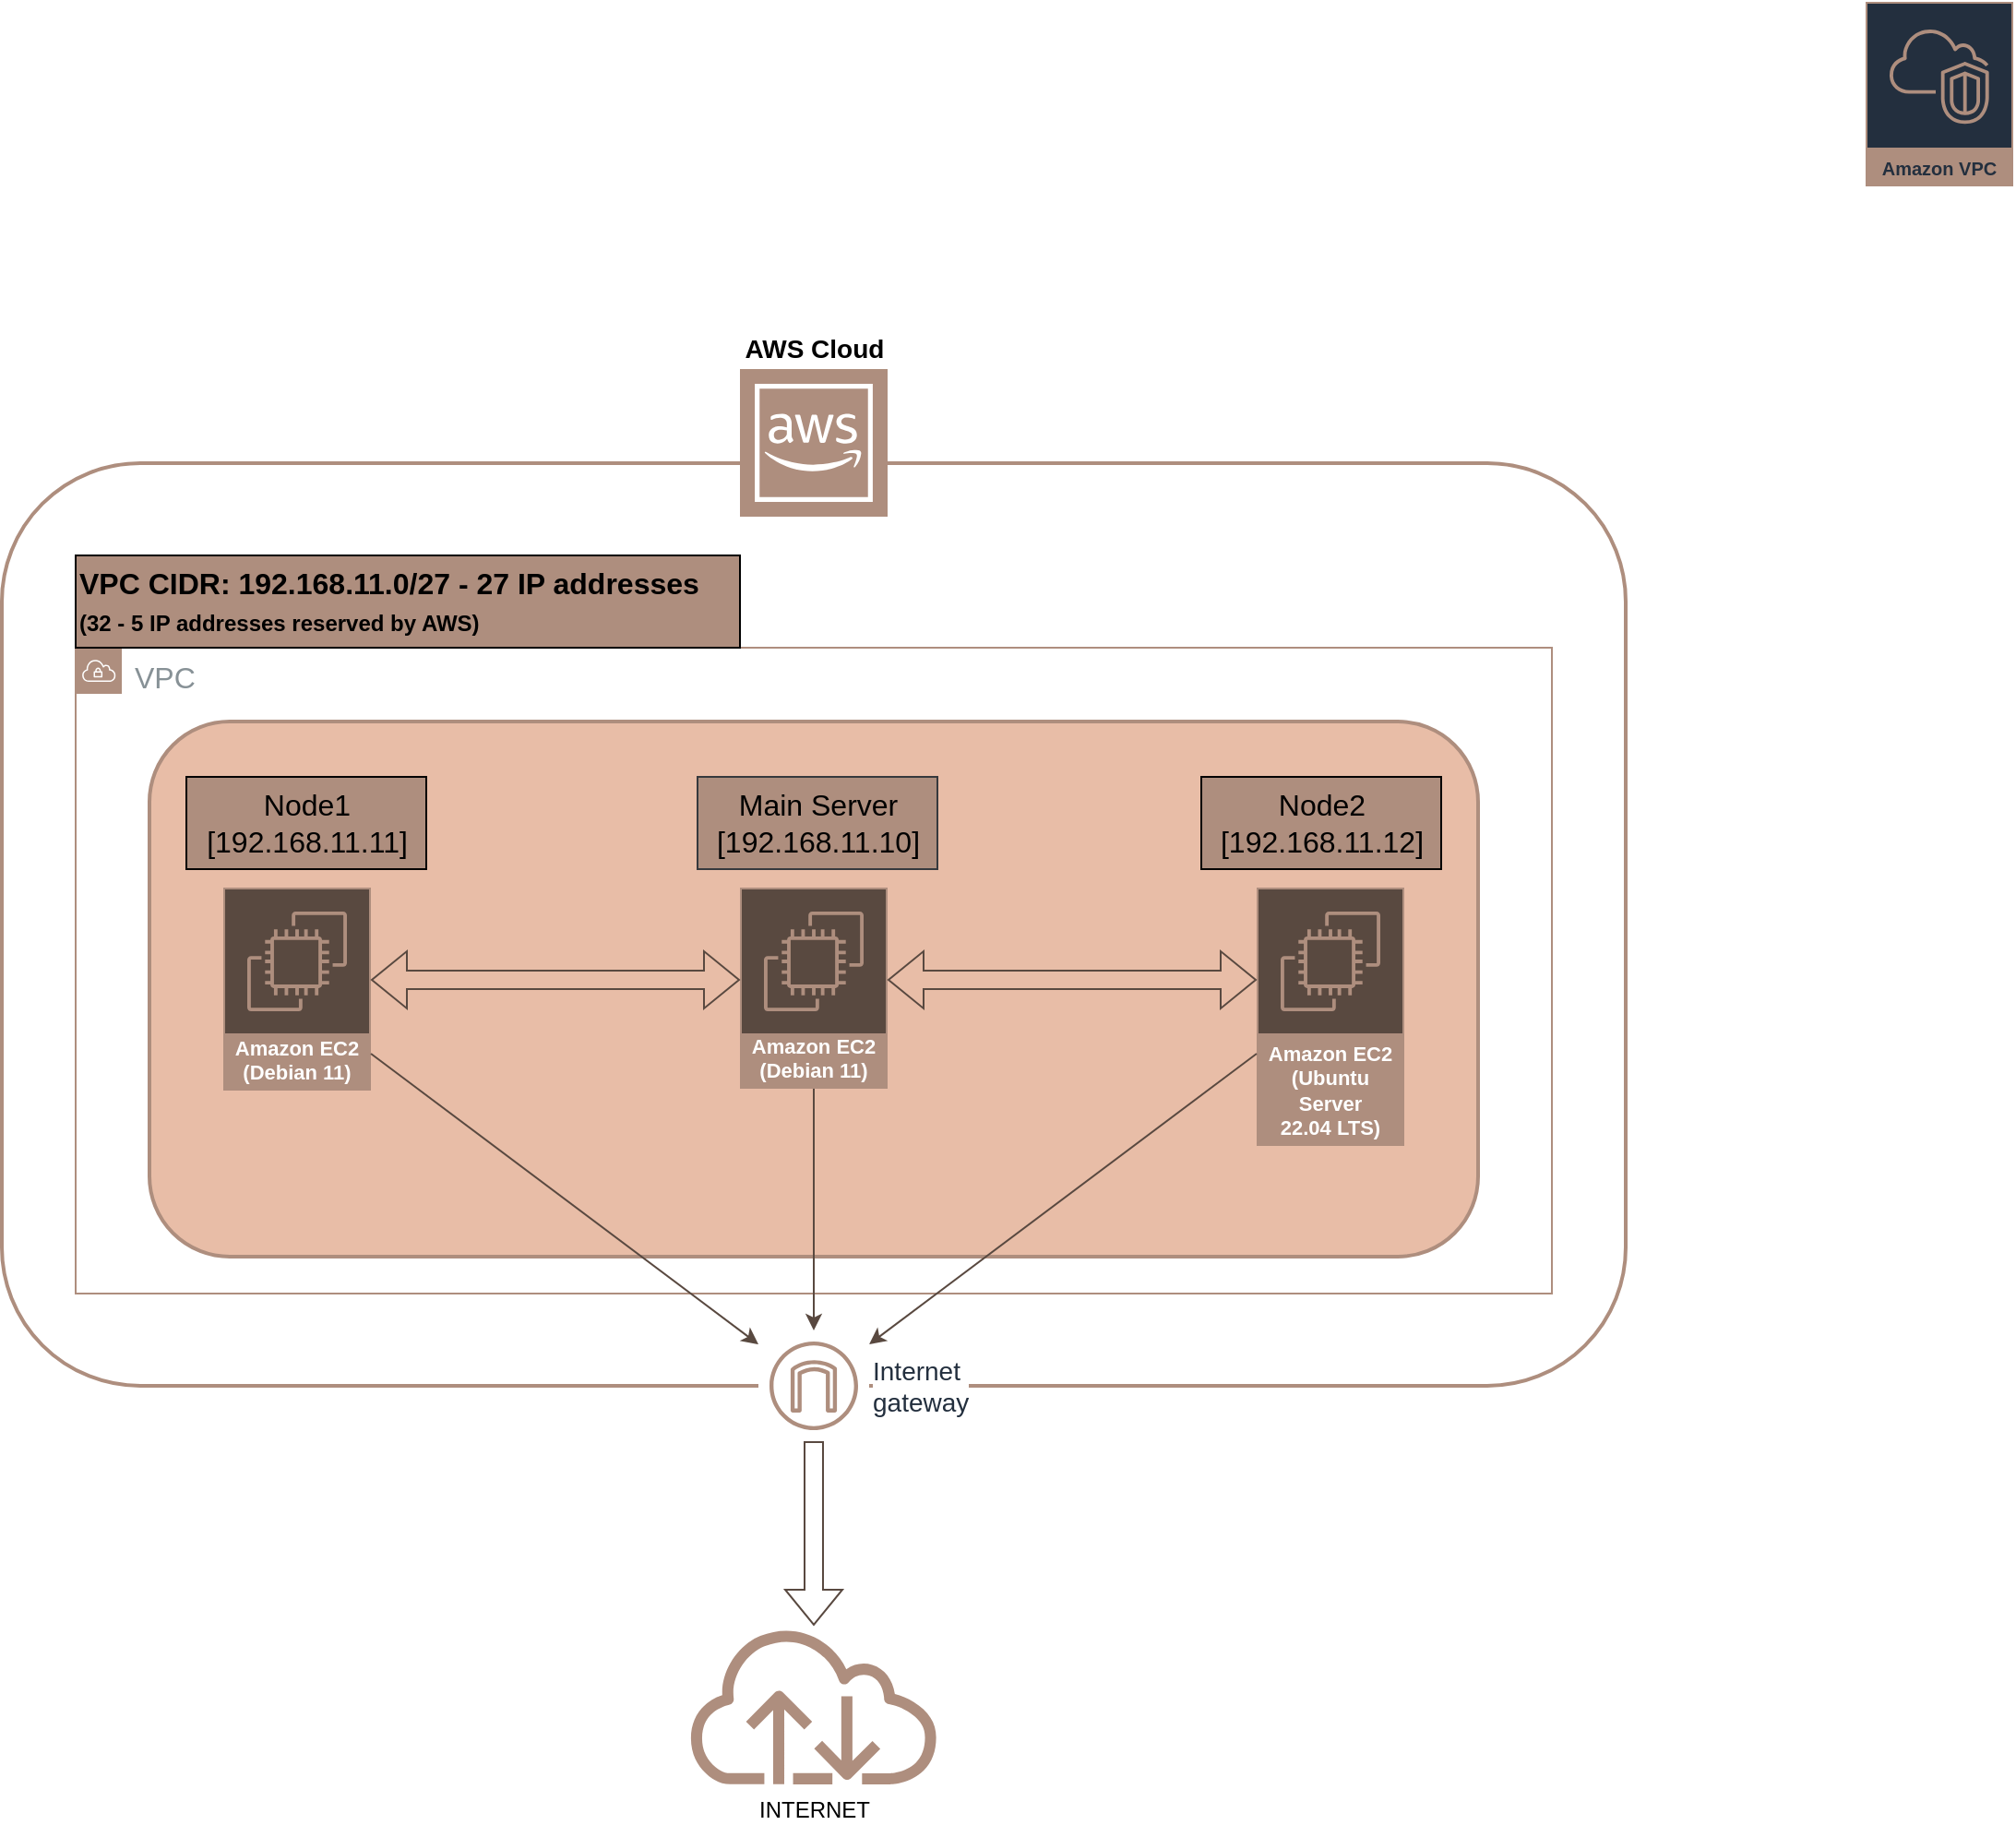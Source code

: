 <mxfile version="20.7.4" type="device"><diagram id="uwG570ptbw5u75M1mNWq" name="Page-1"><mxGraphModel dx="1434" dy="754" grid="1" gridSize="10" guides="0" tooltips="1" connect="1" arrows="1" fold="1" page="1" pageScale="1" pageWidth="1169" pageHeight="827" math="0" shadow="0"><root><mxCell id="0"/><mxCell id="1" parent="0"/><mxCell id="eGYBEunt43ErHHiM1uW--8" value="" style="rounded=1;whiteSpace=wrap;html=1;labelBackgroundColor=default;strokeColor=#ae8e7e;fontSize=14;fontColor=#00CCCC;fillColor=default;strokeWidth=2;" parent="1" vertex="1"><mxGeometry x="40" y="450" width="880" height="500" as="geometry"/></mxCell><mxCell id="eGYBEunt43ErHHiM1uW--1" value="&lt;b&gt;&lt;font style=&quot;font-size: 14px;&quot;&gt;AWS Cloud&lt;/font&gt;&lt;/b&gt;" style="sketch=0;outlineConnect=0;dashed=0;verticalLabelPosition=top;verticalAlign=bottom;align=center;html=1;fontSize=12;fontStyle=0;aspect=fixed;shape=mxgraph.aws4.resourceIcon;resIcon=mxgraph.aws4.aws_cloud;fillColor=#ae8e7e;strokeColor=#FFFFFF;labelPosition=center;" parent="1" vertex="1"><mxGeometry x="440" y="399" width="80" height="80" as="geometry"/></mxCell><mxCell id="eGYBEunt43ErHHiM1uW--2" value="&lt;font style=&quot;font-size: 16px;&quot;&gt;VPC&lt;/font&gt;" style="sketch=0;outlineConnect=0;gradientColor=none;html=1;whiteSpace=wrap;fontSize=12;fontStyle=0;shape=mxgraph.aws4.group;grIcon=mxgraph.aws4.group_vpc;strokeColor=#ae8e7e;fillColor=none;verticalAlign=top;align=left;spacingLeft=30;fontColor=#879196;dashed=0;" parent="1" vertex="1"><mxGeometry x="80" y="550" width="800" height="350" as="geometry"/></mxCell><mxCell id="eGYBEunt43ErHHiM1uW--17" value="" style="rounded=1;whiteSpace=wrap;html=1;labelBackgroundColor=default;strokeColor=#ae8e7e;strokeWidth=2;fontSize=14;fontColor=#00CCCC;fillColor=#E8BDA7;" parent="1" vertex="1"><mxGeometry x="120" y="590" width="720" height="290" as="geometry"/></mxCell><mxCell id="eGYBEunt43ErHHiM1uW--3" value="&lt;div style=&quot;font-size: 11px;&quot;&gt;&lt;font style=&quot;font-size: 11px;&quot;&gt;Amazon EC2&lt;/font&gt;&lt;/div&gt;&lt;div style=&quot;font-size: 11px;&quot;&gt;&lt;font style=&quot;font-size: 11px;&quot;&gt;(Debian 11)&lt;br&gt;&lt;/font&gt;&lt;/div&gt;" style="sketch=0;outlineConnect=0;strokeColor=#ae8e7e;fillColor=#594940;dashed=0;verticalLabelPosition=middle;verticalAlign=bottom;align=center;html=1;whiteSpace=wrap;fontSize=10;fontStyle=1;spacing=3;shape=mxgraph.aws4.productIcon;prIcon=mxgraph.aws4.ec2;fontColor=#ffffff;" parent="1" vertex="1"><mxGeometry x="160" y="680" width="80" height="110" as="geometry"/></mxCell><mxCell id="eGYBEunt43ErHHiM1uW--4" value="&lt;div style=&quot;font-size: 11px;&quot;&gt;&lt;font style=&quot;font-size: 11px;&quot;&gt;Amazon EC2&lt;/font&gt;&lt;/div&gt;&lt;div style=&quot;font-size: 11px;&quot;&gt;&lt;font style=&quot;font-size: 11px;&quot;&gt;(Ubuntu Server&lt;br&gt;&lt;/font&gt;&lt;/div&gt;&lt;div style=&quot;font-size: 11px;&quot;&gt;&lt;font style=&quot;font-size: 11px;&quot;&gt;22.04 LTS)&lt;br&gt;&lt;/font&gt;&lt;/div&gt;" style="sketch=0;outlineConnect=0;strokeColor=#ae8e7e;fillColor=#594940;dashed=0;verticalLabelPosition=middle;verticalAlign=bottom;align=center;html=1;whiteSpace=wrap;fontSize=10;fontStyle=1;spacing=3;shape=mxgraph.aws4.productIcon;prIcon=mxgraph.aws4.ec2;fontColor=#ffffff;" parent="1" vertex="1"><mxGeometry x="720" y="680" width="80" height="140" as="geometry"/></mxCell><mxCell id="eGYBEunt43ErHHiM1uW--5" value="Amazon VPC" style="sketch=0;outlineConnect=0;fontColor=#232F3E;gradientColor=none;strokeColor=#ae8e7e;fillColor=#232F3E;dashed=0;verticalLabelPosition=middle;verticalAlign=bottom;align=center;html=1;whiteSpace=wrap;fontSize=10;fontStyle=1;spacing=3;shape=mxgraph.aws4.productIcon;prIcon=mxgraph.aws4.vpc;" parent="1" vertex="1"><mxGeometry x="1050" y="200" width="80" height="100" as="geometry"/></mxCell><mxCell id="eGYBEunt43ErHHiM1uW--6" value="&lt;font style=&quot;font-size: 14px;&quot;&gt;Internet&lt;br&gt;gateway&lt;/font&gt;" style="sketch=0;outlineConnect=0;fontColor=#232F3E;gradientColor=none;strokeColor=#ae8e7e;fillColor=default;dashed=0;verticalLabelPosition=middle;verticalAlign=middle;align=left;html=1;fontSize=12;fontStyle=0;aspect=fixed;shape=mxgraph.aws4.resourceIcon;resIcon=mxgraph.aws4.internet_gateway;labelBackgroundColor=default;labelPosition=right;" parent="1" vertex="1"><mxGeometry x="450" y="920" width="60" height="60" as="geometry"/></mxCell><mxCell id="eGYBEunt43ErHHiM1uW--7" value="&lt;div align=&quot;left&quot;&gt;&lt;font&gt;&lt;b&gt;&lt;font style=&quot;font-size: 16px;&quot;&gt;VPC CIDR: 192.168.11.0/27 - 27 IP addresses &lt;br&gt;&lt;/font&gt;&lt;/b&gt;&lt;/font&gt;&lt;/div&gt;&lt;div align=&quot;left&quot;&gt;&lt;font size=&quot;1&quot;&gt;&lt;b&gt;&lt;font style=&quot;font-size: 12px;&quot;&gt;(32 - 5 IP addresses reserved by AWS)&lt;/font&gt;&lt;/b&gt;&lt;/font&gt;&lt;/div&gt;" style="text;html=1;align=left;verticalAlign=middle;resizable=0;points=[];autosize=1;strokeColor=#000000;fillColor=#ae8e7e;fontSize=16;fontColor=#000000;" parent="1" vertex="1"><mxGeometry x="80" y="500" width="360" height="50" as="geometry"/></mxCell><mxCell id="eGYBEunt43ErHHiM1uW--12" value="" style="shape=flexArrow;endArrow=classic;html=1;rounded=0;strokeColor=#594940;fontSize=14;fontColor=#00CCCC;fillColor=default;" parent="1" source="eGYBEunt43ErHHiM1uW--6" edge="1"><mxGeometry width="50" height="50" relative="1" as="geometry"><mxPoint x="950" y="534" as="sourcePoint"/><mxPoint x="480" y="1080" as="targetPoint"/></mxGeometry></mxCell><mxCell id="eGYBEunt43ErHHiM1uW--13" value="&lt;font&gt;INTERNET&lt;/font&gt;" style="sketch=0;outlineConnect=0;fillColor=#ae8e7e;strokeColor=#ae8e7e;dashed=0;verticalLabelPosition=bottom;verticalAlign=top;align=center;html=1;fontSize=12;fontStyle=0;aspect=fixed;pointerEvents=1;shape=mxgraph.aws4.internet;labelBackgroundColor=default;strokeWidth=2;fontColor=#000000;" parent="1" vertex="1"><mxGeometry x="410" y="1080" width="139.75" height="86" as="geometry"/></mxCell><mxCell id="Kw7kmvwytlekDKTqWCcT-1" value="" style="endArrow=classic;html=1;rounded=0;fillColor=#1ba1e2;strokeColor=#594940;" parent="1" target="eGYBEunt43ErHHiM1uW--6" edge="1"><mxGeometry width="50" height="50" relative="1" as="geometry"><mxPoint x="720" y="770" as="sourcePoint"/><mxPoint x="610" y="420" as="targetPoint"/></mxGeometry></mxCell><mxCell id="Kw7kmvwytlekDKTqWCcT-2" value="" style="endArrow=classic;html=1;rounded=0;fillColor=#1ba1e2;strokeColor=#594940;" parent="1" target="eGYBEunt43ErHHiM1uW--6" edge="1"><mxGeometry width="50" height="50" relative="1" as="geometry"><mxPoint x="240" y="770" as="sourcePoint"/><mxPoint x="410" y="870" as="targetPoint"/></mxGeometry></mxCell><mxCell id="Kw7kmvwytlekDKTqWCcT-3" value="&lt;div style=&quot;font-size: 16px;&quot; align=&quot;center&quot;&gt;&lt;font style=&quot;font-size: 16px;&quot;&gt;Node1&lt;br&gt;&lt;/font&gt;&lt;/div&gt;&lt;div style=&quot;font-size: 16px;&quot; align=&quot;center&quot;&gt;&lt;font style=&quot;font-size: 16px;&quot;&gt;[192.168.11.11]&lt;/font&gt;&lt;br&gt;&lt;/div&gt;" style="text;html=1;align=center;verticalAlign=middle;resizable=0;points=[];autosize=1;fontSize=14;fillColor=#AE8E7E;strokeColor=#000000;" parent="1" vertex="1"><mxGeometry x="140" y="620" width="130" height="50" as="geometry"/></mxCell><mxCell id="Kw7kmvwytlekDKTqWCcT-4" value="&lt;div style=&quot;font-size: 16px;&quot; align=&quot;center&quot;&gt;&lt;font style=&quot;font-size: 16px;&quot;&gt;Node2&lt;/font&gt;&lt;/div&gt;&lt;div style=&quot;font-size: 16px;&quot; align=&quot;center&quot;&gt;&lt;font style=&quot;font-size: 16px;&quot;&gt;[192.168.11.12]&lt;br&gt;&lt;/font&gt;&lt;/div&gt;" style="text;html=1;align=center;verticalAlign=middle;resizable=0;points=[];autosize=1;fontSize=14;fillColor=#AE8E7E;strokeColor=#000000;" parent="1" vertex="1"><mxGeometry x="690" y="620" width="130" height="50" as="geometry"/></mxCell><mxCell id="DKtaA2h_aztKYHhw31HI-1" value="&lt;div style=&quot;font-size: 11px;&quot;&gt;&lt;font style=&quot;font-size: 11px;&quot;&gt;Amazon EC2&lt;/font&gt;&lt;/div&gt;&lt;div style=&quot;font-size: 11px;&quot;&gt;&lt;font style=&quot;font-size: 11px;&quot;&gt;(Debian 11)&lt;br&gt;&lt;/font&gt;&lt;/div&gt;" style="sketch=0;outlineConnect=0;strokeColor=#ae8e7e;fillColor=#594940;dashed=0;verticalLabelPosition=middle;verticalAlign=bottom;align=center;html=1;whiteSpace=wrap;fontSize=10;fontStyle=1;spacing=3;shape=mxgraph.aws4.productIcon;prIcon=mxgraph.aws4.ec2;fontColor=#ffffff;" parent="1" vertex="1"><mxGeometry x="440" y="680" width="80" height="109" as="geometry"/></mxCell><mxCell id="DKtaA2h_aztKYHhw31HI-2" value="&lt;div style=&quot;font-size: 16px;&quot; align=&quot;center&quot;&gt;&lt;font style=&quot;font-size: 16px;&quot;&gt;Main Server&lt;br&gt;&lt;/font&gt;&lt;/div&gt;&lt;div style=&quot;font-size: 16px;&quot; align=&quot;center&quot;&gt;&lt;font style=&quot;font-size: 16px;&quot;&gt;[192.168.11.10]&lt;/font&gt;&lt;br&gt;&lt;/div&gt;" style="text;html=1;align=center;verticalAlign=middle;resizable=0;points=[];autosize=1;fontSize=14;fillColor=#AE8E7E;strokeColor=#36393d;" parent="1" vertex="1"><mxGeometry x="417" y="620" width="130" height="50" as="geometry"/></mxCell><mxCell id="DKtaA2h_aztKYHhw31HI-6" value="" style="endArrow=classic;html=1;rounded=0;fillColor=#1ba1e2;strokeColor=#594940;" parent="1" source="DKtaA2h_aztKYHhw31HI-1" target="eGYBEunt43ErHHiM1uW--6" edge="1"><mxGeometry width="50" height="50" relative="1" as="geometry"><mxPoint x="480" y="790" as="sourcePoint"/><mxPoint x="778.04" y="396.82" as="targetPoint"/></mxGeometry></mxCell><mxCell id="SvLawMRuilPtrIww2tS2-1" value="" style="shape=flexArrow;endArrow=classic;startArrow=classic;html=1;rounded=0;strokeColor=#594940;" edge="1" parent="1"><mxGeometry width="100" height="100" relative="1" as="geometry"><mxPoint x="520" y="730" as="sourcePoint"/><mxPoint x="720" y="730" as="targetPoint"/></mxGeometry></mxCell><mxCell id="SvLawMRuilPtrIww2tS2-2" value="" style="shape=flexArrow;endArrow=classic;startArrow=classic;html=1;rounded=0;strokeColor=#594940;" edge="1" parent="1"><mxGeometry width="100" height="100" relative="1" as="geometry"><mxPoint x="240" y="730" as="sourcePoint"/><mxPoint x="440" y="730" as="targetPoint"/></mxGeometry></mxCell></root></mxGraphModel></diagram></mxfile>